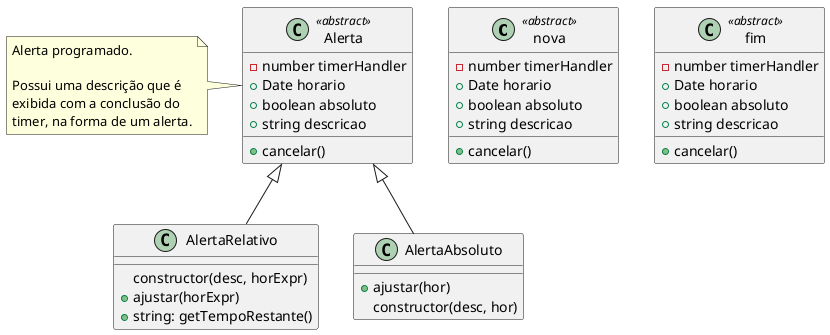 @startuml "Classes"

top to bottom direction
class nova <<abstract>> {
  - number timerHandler
  + Date horario
  + boolean absoluto
  + string descricao
  + cancelar()
}
class Alerta <<abstract>> {
  - number timerHandler
  + Date horario
  + boolean absoluto
  + string descricao
  + cancelar()
}
note left of Alerta : Alerta programado.\n\nPossui uma descrição que é\nexibida com a conclusão do\ntimer, na forma de um alerta.

class AlertaRelativo {
  constructor(desc, horExpr)
  + ajustar(horExpr)
  + string: getTempoRestante()
}

class AlertaAbsoluto {
  + ajustar(hor)
  constructor(desc, hor)
}

class fim <<abstract>> {
  - number timerHandler
  + Date horario
  + boolean absoluto
  + string descricao
  + cancelar()
}

Alerta <|-- AlertaRelativo
Alerta <|-- AlertaAbsoluto

@enduml
